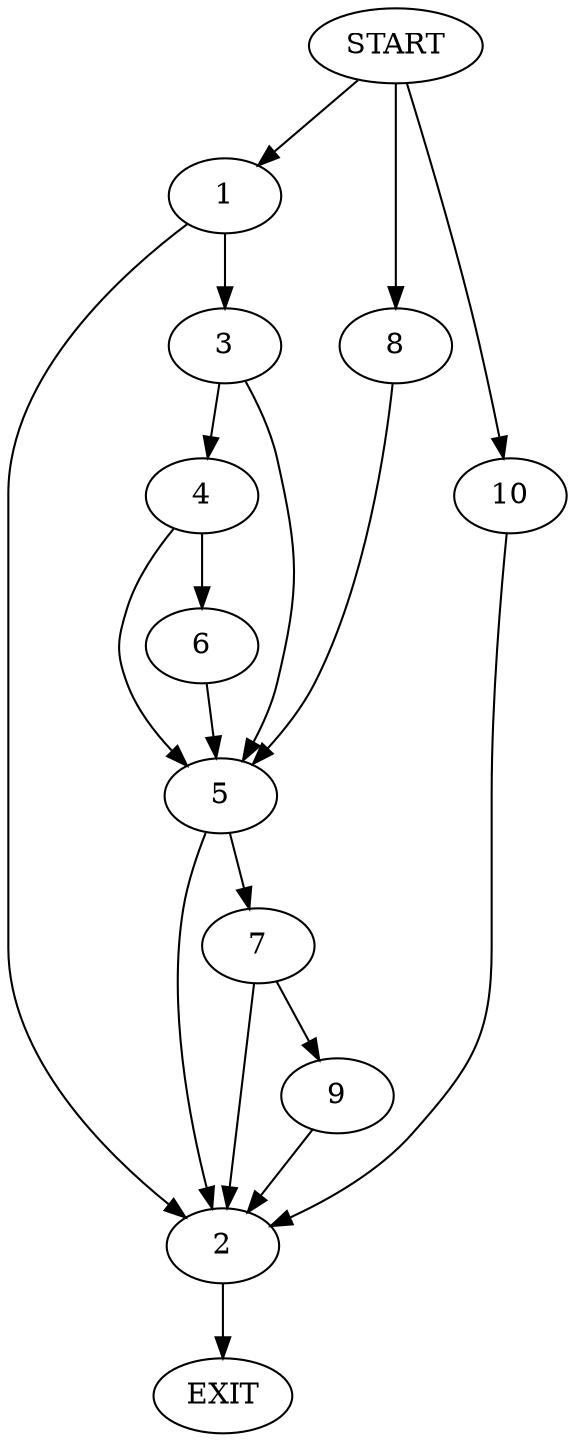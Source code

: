 digraph {
0 [label="START"]
11 [label="EXIT"]
0 -> 1
1 -> 2
1 -> 3
2 -> 11
3 -> 4
3 -> 5
4 -> 5
4 -> 6
5 -> 7
5 -> 2
6 -> 5
0 -> 8
8 -> 5
7 -> 9
7 -> 2
9 -> 2
0 -> 10
10 -> 2
}
